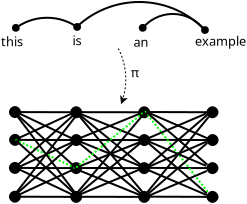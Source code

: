 <?xml version="1.0" encoding="UTF-8"?>
<dia:diagram xmlns:dia="http://www.lysator.liu.se/~alla/dia/">
  <dia:layer name="Background" visible="true" connectable="true" active="true">
    <dia:group>
      <dia:attribute name="meta">
        <dia:composite type="dict"/>
      </dia:attribute>
      <dia:attribute name="matrix"/>
      <dia:object type="Standard - Line" version="0" id="O0">
        <dia:attribute name="obj_pos">
          <dia:point val="7.35,4.425"/>
        </dia:attribute>
        <dia:attribute name="obj_bb">
          <dia:rectangle val="7.279,4.105;10.983,4.756"/>
        </dia:attribute>
        <dia:attribute name="conn_endpoints">
          <dia:point val="7.35,4.425"/>
          <dia:point val="10.912,4.436"/>
        </dia:attribute>
        <dia:attribute name="numcp">
          <dia:int val="1"/>
        </dia:attribute>
        <dia:attribute name="start_arrow">
          <dia:enum val="8"/>
        </dia:attribute>
        <dia:attribute name="start_arrow_length">
          <dia:real val="0.5"/>
        </dia:attribute>
        <dia:attribute name="start_arrow_width">
          <dia:real val="0.5"/>
        </dia:attribute>
        <dia:attribute name="end_arrow">
          <dia:enum val="8"/>
        </dia:attribute>
        <dia:attribute name="end_arrow_length">
          <dia:real val="0.5"/>
        </dia:attribute>
        <dia:attribute name="end_arrow_width">
          <dia:real val="0.5"/>
        </dia:attribute>
      </dia:object>
      <dia:object type="Standard - Line" version="0" id="O1">
        <dia:attribute name="obj_pos">
          <dia:point val="10.763,4.43"/>
        </dia:attribute>
        <dia:attribute name="obj_bb">
          <dia:rectangle val="10.713,4.115;14.383,4.756"/>
        </dia:attribute>
        <dia:attribute name="conn_endpoints">
          <dia:point val="10.763,4.43"/>
          <dia:point val="14.312,4.436"/>
        </dia:attribute>
        <dia:attribute name="numcp">
          <dia:int val="1"/>
        </dia:attribute>
        <dia:attribute name="end_arrow">
          <dia:enum val="8"/>
        </dia:attribute>
        <dia:attribute name="end_arrow_length">
          <dia:real val="0.5"/>
        </dia:attribute>
        <dia:attribute name="end_arrow_width">
          <dia:real val="0.5"/>
        </dia:attribute>
      </dia:object>
      <dia:object type="Standard - Line" version="0" id="O2">
        <dia:attribute name="obj_pos">
          <dia:point val="14.238,4.424"/>
        </dia:attribute>
        <dia:attribute name="obj_bb">
          <dia:rectangle val="14.187,4.115;17.798,4.756"/>
        </dia:attribute>
        <dia:attribute name="conn_endpoints">
          <dia:point val="14.238,4.424"/>
          <dia:point val="17.728,4.436"/>
        </dia:attribute>
        <dia:attribute name="numcp">
          <dia:int val="1"/>
        </dia:attribute>
        <dia:attribute name="end_arrow">
          <dia:enum val="8"/>
        </dia:attribute>
        <dia:attribute name="end_arrow_length">
          <dia:real val="0.5"/>
        </dia:attribute>
        <dia:attribute name="end_arrow_width">
          <dia:real val="0.5"/>
        </dia:attribute>
      </dia:object>
    </dia:group>
    <dia:group>
      <dia:attribute name="meta">
        <dia:composite type="dict"/>
      </dia:attribute>
      <dia:attribute name="matrix"/>
      <dia:object type="Standard - Line" version="0" id="O3">
        <dia:attribute name="obj_pos">
          <dia:point val="7.351,0.194"/>
        </dia:attribute>
        <dia:attribute name="obj_bb">
          <dia:rectangle val="7.28,-0.126;10.984,0.525"/>
        </dia:attribute>
        <dia:attribute name="conn_endpoints">
          <dia:point val="7.351,0.194"/>
          <dia:point val="10.913,0.205"/>
        </dia:attribute>
        <dia:attribute name="numcp">
          <dia:int val="1"/>
        </dia:attribute>
        <dia:attribute name="start_arrow">
          <dia:enum val="8"/>
        </dia:attribute>
        <dia:attribute name="start_arrow_length">
          <dia:real val="0.5"/>
        </dia:attribute>
        <dia:attribute name="start_arrow_width">
          <dia:real val="0.5"/>
        </dia:attribute>
        <dia:attribute name="end_arrow">
          <dia:enum val="8"/>
        </dia:attribute>
        <dia:attribute name="end_arrow_length">
          <dia:real val="0.5"/>
        </dia:attribute>
        <dia:attribute name="end_arrow_width">
          <dia:real val="0.5"/>
        </dia:attribute>
      </dia:object>
      <dia:object type="Standard - Line" version="0" id="O4">
        <dia:attribute name="obj_pos">
          <dia:point val="10.764,0.199"/>
        </dia:attribute>
        <dia:attribute name="obj_bb">
          <dia:rectangle val="10.714,-0.116;14.384,0.526"/>
        </dia:attribute>
        <dia:attribute name="conn_endpoints">
          <dia:point val="10.764,0.199"/>
          <dia:point val="14.313,0.205"/>
        </dia:attribute>
        <dia:attribute name="numcp">
          <dia:int val="1"/>
        </dia:attribute>
        <dia:attribute name="end_arrow">
          <dia:enum val="8"/>
        </dia:attribute>
        <dia:attribute name="end_arrow_length">
          <dia:real val="0.5"/>
        </dia:attribute>
        <dia:attribute name="end_arrow_width">
          <dia:real val="0.5"/>
        </dia:attribute>
      </dia:object>
      <dia:object type="Standard - Line" version="0" id="O5">
        <dia:attribute name="obj_pos">
          <dia:point val="14.238,0.193"/>
        </dia:attribute>
        <dia:attribute name="obj_bb">
          <dia:rectangle val="14.188,-0.116;17.799,0.525"/>
        </dia:attribute>
        <dia:attribute name="conn_endpoints">
          <dia:point val="14.238,0.193"/>
          <dia:point val="17.728,0.205"/>
        </dia:attribute>
        <dia:attribute name="numcp">
          <dia:int val="1"/>
        </dia:attribute>
        <dia:attribute name="end_arrow">
          <dia:enum val="8"/>
        </dia:attribute>
        <dia:attribute name="end_arrow_length">
          <dia:real val="0.5"/>
        </dia:attribute>
        <dia:attribute name="end_arrow_width">
          <dia:real val="0.5"/>
        </dia:attribute>
      </dia:object>
    </dia:group>
    <dia:group>
      <dia:attribute name="meta">
        <dia:composite type="dict"/>
      </dia:attribute>
      <dia:attribute name="matrix"/>
      <dia:object type="Standard - Line" version="0" id="O6">
        <dia:attribute name="obj_pos">
          <dia:point val="7.356,1.584"/>
        </dia:attribute>
        <dia:attribute name="obj_bb">
          <dia:rectangle val="7.285,1.264;10.989,1.915"/>
        </dia:attribute>
        <dia:attribute name="conn_endpoints">
          <dia:point val="7.356,1.584"/>
          <dia:point val="10.918,1.595"/>
        </dia:attribute>
        <dia:attribute name="numcp">
          <dia:int val="1"/>
        </dia:attribute>
        <dia:attribute name="start_arrow">
          <dia:enum val="8"/>
        </dia:attribute>
        <dia:attribute name="start_arrow_length">
          <dia:real val="0.5"/>
        </dia:attribute>
        <dia:attribute name="start_arrow_width">
          <dia:real val="0.5"/>
        </dia:attribute>
        <dia:attribute name="end_arrow">
          <dia:enum val="8"/>
        </dia:attribute>
        <dia:attribute name="end_arrow_length">
          <dia:real val="0.5"/>
        </dia:attribute>
        <dia:attribute name="end_arrow_width">
          <dia:real val="0.5"/>
        </dia:attribute>
      </dia:object>
      <dia:object type="Standard - Line" version="0" id="O7">
        <dia:attribute name="obj_pos">
          <dia:point val="10.769,1.589"/>
        </dia:attribute>
        <dia:attribute name="obj_bb">
          <dia:rectangle val="10.719,1.274;14.389,1.916"/>
        </dia:attribute>
        <dia:attribute name="conn_endpoints">
          <dia:point val="10.769,1.589"/>
          <dia:point val="14.318,1.595"/>
        </dia:attribute>
        <dia:attribute name="numcp">
          <dia:int val="1"/>
        </dia:attribute>
        <dia:attribute name="end_arrow">
          <dia:enum val="8"/>
        </dia:attribute>
        <dia:attribute name="end_arrow_length">
          <dia:real val="0.5"/>
        </dia:attribute>
        <dia:attribute name="end_arrow_width">
          <dia:real val="0.5"/>
        </dia:attribute>
      </dia:object>
      <dia:object type="Standard - Line" version="0" id="O8">
        <dia:attribute name="obj_pos">
          <dia:point val="14.243,1.583"/>
        </dia:attribute>
        <dia:attribute name="obj_bb">
          <dia:rectangle val="14.193,1.274;17.804,1.915"/>
        </dia:attribute>
        <dia:attribute name="conn_endpoints">
          <dia:point val="14.243,1.583"/>
          <dia:point val="17.733,1.595"/>
        </dia:attribute>
        <dia:attribute name="numcp">
          <dia:int val="1"/>
        </dia:attribute>
        <dia:attribute name="end_arrow">
          <dia:enum val="8"/>
        </dia:attribute>
        <dia:attribute name="end_arrow_length">
          <dia:real val="0.5"/>
        </dia:attribute>
        <dia:attribute name="end_arrow_width">
          <dia:real val="0.5"/>
        </dia:attribute>
      </dia:object>
    </dia:group>
    <dia:group>
      <dia:attribute name="meta">
        <dia:composite type="dict"/>
      </dia:attribute>
      <dia:attribute name="matrix"/>
      <dia:object type="Standard - Line" version="0" id="O9">
        <dia:attribute name="obj_pos">
          <dia:point val="7.348,2.987"/>
        </dia:attribute>
        <dia:attribute name="obj_bb">
          <dia:rectangle val="7.277,2.667;10.981,3.318"/>
        </dia:attribute>
        <dia:attribute name="conn_endpoints">
          <dia:point val="7.348,2.987"/>
          <dia:point val="10.911,2.998"/>
        </dia:attribute>
        <dia:attribute name="numcp">
          <dia:int val="1"/>
        </dia:attribute>
        <dia:attribute name="start_arrow">
          <dia:enum val="8"/>
        </dia:attribute>
        <dia:attribute name="start_arrow_length">
          <dia:real val="0.5"/>
        </dia:attribute>
        <dia:attribute name="start_arrow_width">
          <dia:real val="0.5"/>
        </dia:attribute>
        <dia:attribute name="end_arrow">
          <dia:enum val="8"/>
        </dia:attribute>
        <dia:attribute name="end_arrow_length">
          <dia:real val="0.5"/>
        </dia:attribute>
        <dia:attribute name="end_arrow_width">
          <dia:real val="0.5"/>
        </dia:attribute>
      </dia:object>
      <dia:object type="Standard - Line" version="0" id="O10">
        <dia:attribute name="obj_pos">
          <dia:point val="10.761,2.991"/>
        </dia:attribute>
        <dia:attribute name="obj_bb">
          <dia:rectangle val="10.711,2.677;14.381,3.318"/>
        </dia:attribute>
        <dia:attribute name="conn_endpoints">
          <dia:point val="10.761,2.991"/>
          <dia:point val="14.311,2.998"/>
        </dia:attribute>
        <dia:attribute name="numcp">
          <dia:int val="1"/>
        </dia:attribute>
        <dia:attribute name="end_arrow">
          <dia:enum val="8"/>
        </dia:attribute>
        <dia:attribute name="end_arrow_length">
          <dia:real val="0.5"/>
        </dia:attribute>
        <dia:attribute name="end_arrow_width">
          <dia:real val="0.5"/>
        </dia:attribute>
      </dia:object>
      <dia:object type="Standard - Line" version="0" id="O11">
        <dia:attribute name="obj_pos">
          <dia:point val="14.236,2.985"/>
        </dia:attribute>
        <dia:attribute name="obj_bb">
          <dia:rectangle val="14.185,2.676;17.797,3.318"/>
        </dia:attribute>
        <dia:attribute name="conn_endpoints">
          <dia:point val="14.236,2.985"/>
          <dia:point val="17.726,2.998"/>
        </dia:attribute>
        <dia:attribute name="numcp">
          <dia:int val="1"/>
        </dia:attribute>
        <dia:attribute name="end_arrow">
          <dia:enum val="8"/>
        </dia:attribute>
        <dia:attribute name="end_arrow_length">
          <dia:real val="0.5"/>
        </dia:attribute>
        <dia:attribute name="end_arrow_width">
          <dia:real val="0.5"/>
        </dia:attribute>
      </dia:object>
    </dia:group>
    <dia:object type="Standard - Line" version="0" id="O12">
      <dia:attribute name="obj_pos">
        <dia:point val="7.617,4.409"/>
      </dia:attribute>
      <dia:attribute name="obj_bb">
        <dia:rectangle val="7.551,2.918;10.771,4.476"/>
      </dia:attribute>
      <dia:attribute name="conn_endpoints">
        <dia:point val="7.617,4.409"/>
        <dia:point val="10.705,2.984"/>
      </dia:attribute>
      <dia:attribute name="numcp">
        <dia:int val="1"/>
      </dia:attribute>
    </dia:object>
    <dia:object type="Standard - Line" version="0" id="O13">
      <dia:attribute name="obj_pos">
        <dia:point val="7.605,1.577"/>
      </dia:attribute>
      <dia:attribute name="obj_bb">
        <dia:rectangle val="7.539,0.085;10.759,1.643"/>
      </dia:attribute>
      <dia:attribute name="conn_endpoints">
        <dia:point val="7.605,1.577"/>
        <dia:point val="10.693,0.152"/>
      </dia:attribute>
      <dia:attribute name="numcp">
        <dia:int val="1"/>
      </dia:attribute>
    </dia:object>
    <dia:object type="Standard - Line" version="0" id="O14">
      <dia:attribute name="obj_pos">
        <dia:point val="7.626,3.016"/>
      </dia:attribute>
      <dia:attribute name="obj_bb">
        <dia:rectangle val="7.56,1.524;10.78,3.082"/>
      </dia:attribute>
      <dia:attribute name="conn_endpoints">
        <dia:point val="7.626,3.016"/>
        <dia:point val="10.714,1.591"/>
      </dia:attribute>
      <dia:attribute name="numcp">
        <dia:int val="1"/>
      </dia:attribute>
    </dia:object>
    <dia:object type="Standard - Line" version="0" id="O15">
      <dia:attribute name="obj_pos">
        <dia:point val="10.818,1.509"/>
      </dia:attribute>
      <dia:attribute name="obj_bb">
        <dia:rectangle val="10.752,0.139;14.075,1.574"/>
      </dia:attribute>
      <dia:attribute name="conn_endpoints">
        <dia:point val="10.818,1.509"/>
        <dia:point val="14.01,0.204"/>
      </dia:attribute>
      <dia:attribute name="numcp">
        <dia:int val="1"/>
      </dia:attribute>
    </dia:object>
    <dia:object type="Standard - Line" version="0" id="O16">
      <dia:attribute name="obj_pos">
        <dia:point val="10.693,2.959"/>
      </dia:attribute>
      <dia:attribute name="obj_bb">
        <dia:rectangle val="10.627,1.544;14.133,3.024"/>
      </dia:attribute>
      <dia:attribute name="conn_endpoints">
        <dia:point val="10.693,2.959"/>
        <dia:point val="14.068,1.609"/>
      </dia:attribute>
      <dia:attribute name="numcp">
        <dia:int val="1"/>
      </dia:attribute>
    </dia:object>
    <dia:object type="Standard - Line" version="0" id="O17">
      <dia:attribute name="obj_pos">
        <dia:point val="10.742,4.359"/>
      </dia:attribute>
      <dia:attribute name="obj_bb">
        <dia:rectangle val="10.677,2.919;14.095,4.425"/>
      </dia:attribute>
      <dia:attribute name="conn_endpoints">
        <dia:point val="10.742,4.359"/>
        <dia:point val="14.03,2.984"/>
      </dia:attribute>
      <dia:attribute name="numcp">
        <dia:int val="1"/>
      </dia:attribute>
    </dia:object>
    <dia:object type="Standard - Line" version="0" id="O18">
      <dia:attribute name="obj_pos">
        <dia:point val="7.643,2.984"/>
      </dia:attribute>
      <dia:attribute name="obj_bb">
        <dia:rectangle val="7.576,2.918;10.747,4.488"/>
      </dia:attribute>
      <dia:attribute name="conn_endpoints">
        <dia:point val="7.643,2.984"/>
        <dia:point val="10.68,4.422"/>
      </dia:attribute>
      <dia:attribute name="numcp">
        <dia:int val="1"/>
      </dia:attribute>
    </dia:object>
    <dia:object type="Standard - Line" version="0" id="O19">
      <dia:attribute name="obj_pos">
        <dia:point val="7.63,0.177"/>
      </dia:attribute>
      <dia:attribute name="obj_bb">
        <dia:rectangle val="7.564,0.11;10.734,1.681"/>
      </dia:attribute>
      <dia:attribute name="conn_endpoints">
        <dia:point val="7.63,0.177"/>
        <dia:point val="10.668,1.615"/>
      </dia:attribute>
      <dia:attribute name="numcp">
        <dia:int val="1"/>
      </dia:attribute>
    </dia:object>
    <dia:object type="Standard - Line" version="0" id="O20">
      <dia:attribute name="obj_pos">
        <dia:point val="7.627,1.578"/>
      </dia:attribute>
      <dia:attribute name="obj_bb">
        <dia:rectangle val="7.56,1.512;10.731,3.082"/>
      </dia:attribute>
      <dia:attribute name="conn_endpoints">
        <dia:point val="7.627,1.578"/>
        <dia:point val="10.664,3.016"/>
      </dia:attribute>
      <dia:attribute name="numcp">
        <dia:int val="1"/>
      </dia:attribute>
      <dia:attribute name="line_color">
        <dia:color val="#00ff00ff"/>
      </dia:attribute>
      <dia:attribute name="line_style">
        <dia:enum val="4"/>
      </dia:attribute>
    </dia:object>
    <dia:object type="Standard - Line" version="0" id="O21">
      <dia:attribute name="obj_pos">
        <dia:point val="10.698,0.217"/>
      </dia:attribute>
      <dia:attribute name="obj_bb">
        <dia:rectangle val="10.633,0.152;14.133,1.649"/>
      </dia:attribute>
      <dia:attribute name="conn_endpoints">
        <dia:point val="10.698,0.217"/>
        <dia:point val="14.068,1.584"/>
      </dia:attribute>
      <dia:attribute name="numcp">
        <dia:int val="1"/>
      </dia:attribute>
    </dia:object>
    <dia:object type="Standard - Line" version="0" id="O22">
      <dia:attribute name="obj_pos">
        <dia:point val="10.691,3.063"/>
      </dia:attribute>
      <dia:attribute name="obj_bb">
        <dia:rectangle val="10.626,2.998;14.126,4.495"/>
      </dia:attribute>
      <dia:attribute name="conn_endpoints">
        <dia:point val="10.691,3.063"/>
        <dia:point val="14.061,4.43"/>
      </dia:attribute>
      <dia:attribute name="numcp">
        <dia:int val="1"/>
      </dia:attribute>
    </dia:object>
    <dia:object type="Standard - Line" version="0" id="O23">
      <dia:attribute name="obj_pos">
        <dia:point val="10.65,1.589"/>
      </dia:attribute>
      <dia:attribute name="obj_bb">
        <dia:rectangle val="10.585,1.524;14.085,3.022"/>
      </dia:attribute>
      <dia:attribute name="conn_endpoints">
        <dia:point val="10.65,1.589"/>
        <dia:point val="14.02,2.957"/>
      </dia:attribute>
      <dia:attribute name="numcp">
        <dia:int val="1"/>
      </dia:attribute>
    </dia:object>
    <dia:object type="Standard - Line" version="0" id="O24">
      <dia:attribute name="obj_pos">
        <dia:point val="7.643,0.259"/>
      </dia:attribute>
      <dia:attribute name="obj_bb">
        <dia:rectangle val="7.572,0.189;10.763,3.092"/>
      </dia:attribute>
      <dia:attribute name="conn_endpoints">
        <dia:point val="7.643,0.259"/>
        <dia:point val="10.693,3.022"/>
      </dia:attribute>
      <dia:attribute name="numcp">
        <dia:int val="1"/>
      </dia:attribute>
    </dia:object>
    <dia:object type="Standard - Line" version="0" id="O25">
      <dia:attribute name="obj_pos">
        <dia:point val="10.634,0.169"/>
      </dia:attribute>
      <dia:attribute name="obj_bb">
        <dia:rectangle val="10.564,0.098;14.113,3.03"/>
      </dia:attribute>
      <dia:attribute name="conn_endpoints">
        <dia:point val="10.634,0.169"/>
        <dia:point val="14.043,2.959"/>
      </dia:attribute>
      <dia:attribute name="numcp">
        <dia:int val="1"/>
      </dia:attribute>
    </dia:object>
    <dia:object type="Standard - Line" version="0" id="O26">
      <dia:attribute name="obj_pos">
        <dia:point val="7.643,1.607"/>
      </dia:attribute>
      <dia:attribute name="obj_bb">
        <dia:rectangle val="7.572,1.537;10.764,4.44"/>
      </dia:attribute>
      <dia:attribute name="conn_endpoints">
        <dia:point val="7.643,1.607"/>
        <dia:point val="10.693,4.37"/>
      </dia:attribute>
      <dia:attribute name="numcp">
        <dia:int val="1"/>
      </dia:attribute>
    </dia:object>
    <dia:object type="Standard - Line" version="0" id="O27">
      <dia:attribute name="obj_pos">
        <dia:point val="10.643,1.609"/>
      </dia:attribute>
      <dia:attribute name="obj_bb">
        <dia:rectangle val="10.572,1.539;14.179,4.517"/>
      </dia:attribute>
      <dia:attribute name="conn_endpoints">
        <dia:point val="10.643,1.609"/>
        <dia:point val="14.109,4.447"/>
      </dia:attribute>
      <dia:attribute name="numcp">
        <dia:int val="1"/>
      </dia:attribute>
    </dia:object>
    <dia:object type="Standard - Line" version="0" id="O28">
      <dia:attribute name="obj_pos">
        <dia:point val="7.63,0.284"/>
      </dia:attribute>
      <dia:attribute name="obj_bb">
        <dia:rectangle val="7.56,0.214;10.838,4.517"/>
      </dia:attribute>
      <dia:attribute name="conn_endpoints">
        <dia:point val="7.63,0.284"/>
        <dia:point val="10.768,4.447"/>
      </dia:attribute>
      <dia:attribute name="numcp">
        <dia:int val="1"/>
      </dia:attribute>
    </dia:object>
    <dia:object type="Standard - Line" version="0" id="O29">
      <dia:attribute name="obj_pos">
        <dia:point val="10.659,0.206"/>
      </dia:attribute>
      <dia:attribute name="obj_bb">
        <dia:rectangle val="10.588,0.135;14.225,4.48"/>
      </dia:attribute>
      <dia:attribute name="conn_endpoints">
        <dia:point val="10.659,0.206"/>
        <dia:point val="14.155,4.409"/>
      </dia:attribute>
      <dia:attribute name="numcp">
        <dia:int val="1"/>
      </dia:attribute>
    </dia:object>
    <dia:object type="Standard - Line" version="0" id="O30">
      <dia:attribute name="obj_pos">
        <dia:point val="14.105,0.157"/>
      </dia:attribute>
      <dia:attribute name="obj_bb">
        <dia:rectangle val="14.035,0.087;17.366,4.329"/>
      </dia:attribute>
      <dia:attribute name="conn_endpoints">
        <dia:point val="14.105,0.157"/>
        <dia:point val="17.296,4.259"/>
      </dia:attribute>
      <dia:attribute name="numcp">
        <dia:int val="1"/>
      </dia:attribute>
      <dia:attribute name="line_color">
        <dia:color val="#00ff00ff"/>
      </dia:attribute>
      <dia:attribute name="line_style">
        <dia:enum val="4"/>
      </dia:attribute>
    </dia:object>
    <dia:object type="Standard - Line" version="0" id="O31">
      <dia:attribute name="obj_pos">
        <dia:point val="7.612,4.347"/>
      </dia:attribute>
      <dia:attribute name="obj_bb">
        <dia:rectangle val="7.542,1.576;10.704,4.417"/>
      </dia:attribute>
      <dia:attribute name="conn_endpoints">
        <dia:point val="7.612,4.347"/>
        <dia:point val="10.634,1.647"/>
      </dia:attribute>
      <dia:attribute name="numcp">
        <dia:int val="1"/>
      </dia:attribute>
    </dia:object>
    <dia:object type="Standard - Line" version="0" id="O32">
      <dia:attribute name="obj_pos">
        <dia:point val="7.704,2.869"/>
      </dia:attribute>
      <dia:attribute name="obj_bb">
        <dia:rectangle val="7.634,0.098;10.796,2.939"/>
      </dia:attribute>
      <dia:attribute name="conn_endpoints">
        <dia:point val="7.704,2.869"/>
        <dia:point val="10.725,0.169"/>
      </dia:attribute>
      <dia:attribute name="numcp">
        <dia:int val="1"/>
      </dia:attribute>
    </dia:object>
    <dia:object type="Standard - Line" version="0" id="O33">
      <dia:attribute name="obj_pos">
        <dia:point val="10.688,4.357"/>
      </dia:attribute>
      <dia:attribute name="obj_bb">
        <dia:rectangle val="10.618,1.551;14.095,4.428"/>
      </dia:attribute>
      <dia:attribute name="conn_endpoints">
        <dia:point val="10.688,4.357"/>
        <dia:point val="14.025,1.622"/>
      </dia:attribute>
      <dia:attribute name="numcp">
        <dia:int val="1"/>
      </dia:attribute>
    </dia:object>
    <dia:object type="Standard - Line" version="0" id="O34">
      <dia:attribute name="obj_pos">
        <dia:point val="10.667,2.966"/>
      </dia:attribute>
      <dia:attribute name="obj_bb">
        <dia:rectangle val="10.596,0.16;14.074,3.037"/>
      </dia:attribute>
      <dia:attribute name="conn_endpoints">
        <dia:point val="10.667,2.966"/>
        <dia:point val="14.004,0.231"/>
      </dia:attribute>
      <dia:attribute name="numcp">
        <dia:int val="1"/>
      </dia:attribute>
      <dia:attribute name="line_color">
        <dia:color val="#00ff00ff"/>
      </dia:attribute>
      <dia:attribute name="line_style">
        <dia:enum val="4"/>
      </dia:attribute>
    </dia:object>
    <dia:object type="Standard - Line" version="0" id="O35">
      <dia:attribute name="obj_pos">
        <dia:point val="14.075,4.443"/>
      </dia:attribute>
      <dia:attribute name="obj_bb">
        <dia:rectangle val="14.005,1.664;17.292,4.513"/>
      </dia:attribute>
      <dia:attribute name="conn_endpoints">
        <dia:point val="14.075,4.443"/>
        <dia:point val="17.221,1.734"/>
      </dia:attribute>
      <dia:attribute name="numcp">
        <dia:int val="1"/>
      </dia:attribute>
    </dia:object>
    <dia:object type="Standard - Line" version="0" id="O36">
      <dia:attribute name="obj_pos">
        <dia:point val="14.075,3.039"/>
      </dia:attribute>
      <dia:attribute name="obj_bb">
        <dia:rectangle val="14.005,0.26;17.292,3.11"/>
      </dia:attribute>
      <dia:attribute name="conn_endpoints">
        <dia:point val="14.075,3.039"/>
        <dia:point val="17.221,0.331"/>
      </dia:attribute>
      <dia:attribute name="numcp">
        <dia:int val="1"/>
      </dia:attribute>
    </dia:object>
    <dia:object type="Standard - Line" version="0" id="O37">
      <dia:attribute name="obj_pos">
        <dia:point val="7.609,4.297"/>
      </dia:attribute>
      <dia:attribute name="obj_bb">
        <dia:rectangle val="7.538,0.164;10.841,4.367"/>
      </dia:attribute>
      <dia:attribute name="conn_endpoints">
        <dia:point val="7.609,4.297"/>
        <dia:point val="10.771,0.234"/>
      </dia:attribute>
      <dia:attribute name="numcp">
        <dia:int val="1"/>
      </dia:attribute>
    </dia:object>
    <dia:object type="Standard - Line" version="0" id="O38">
      <dia:attribute name="obj_pos">
        <dia:point val="10.65,4.306"/>
      </dia:attribute>
      <dia:attribute name="obj_bb">
        <dia:rectangle val="10.579,0.139;14.179,4.376"/>
      </dia:attribute>
      <dia:attribute name="conn_endpoints">
        <dia:point val="10.65,4.306"/>
        <dia:point val="14.109,0.209"/>
      </dia:attribute>
      <dia:attribute name="numcp">
        <dia:int val="1"/>
      </dia:attribute>
    </dia:object>
    <dia:object type="Standard - Line" version="0" id="O39">
      <dia:attribute name="obj_pos">
        <dia:point val="14.034,4.432"/>
      </dia:attribute>
      <dia:attribute name="obj_bb">
        <dia:rectangle val="13.963,0.351;17.366,4.502"/>
      </dia:attribute>
      <dia:attribute name="conn_endpoints">
        <dia:point val="14.034,4.432"/>
        <dia:point val="17.296,0.422"/>
      </dia:attribute>
      <dia:attribute name="numcp">
        <dia:int val="1"/>
      </dia:attribute>
    </dia:object>
    <dia:object type="Standard - Line" version="0" id="O40">
      <dia:attribute name="obj_pos">
        <dia:point val="14.184,0.209"/>
      </dia:attribute>
      <dia:attribute name="obj_bb">
        <dia:rectangle val="14.113,0.139;17.296,2.901"/>
      </dia:attribute>
      <dia:attribute name="conn_endpoints">
        <dia:point val="14.184,0.209"/>
        <dia:point val="17.225,2.831"/>
      </dia:attribute>
      <dia:attribute name="numcp">
        <dia:int val="1"/>
      </dia:attribute>
    </dia:object>
    <dia:object type="Standard - Line" version="0" id="O41">
      <dia:attribute name="obj_pos">
        <dia:point val="14.15,1.643"/>
      </dia:attribute>
      <dia:attribute name="obj_bb">
        <dia:rectangle val="14.08,1.573;17.262,4.336"/>
      </dia:attribute>
      <dia:attribute name="conn_endpoints">
        <dia:point val="14.15,1.643"/>
        <dia:point val="17.192,4.265"/>
      </dia:attribute>
      <dia:attribute name="numcp">
        <dia:int val="1"/>
      </dia:attribute>
    </dia:object>
    <dia:object type="Standard - Line" version="0" id="O42">
      <dia:attribute name="obj_pos">
        <dia:point val="14.171,0.184"/>
      </dia:attribute>
      <dia:attribute name="obj_bb">
        <dia:rectangle val="14.105,0.118;17.316,1.585"/>
      </dia:attribute>
      <dia:attribute name="conn_endpoints">
        <dia:point val="14.171,0.184"/>
        <dia:point val="17.25,1.519"/>
      </dia:attribute>
      <dia:attribute name="numcp">
        <dia:int val="1"/>
      </dia:attribute>
    </dia:object>
    <dia:object type="Standard - Line" version="0" id="O43">
      <dia:attribute name="obj_pos">
        <dia:point val="14.146,3.047"/>
      </dia:attribute>
      <dia:attribute name="obj_bb">
        <dia:rectangle val="14.081,2.981;17.254,4.412"/>
      </dia:attribute>
      <dia:attribute name="conn_endpoints">
        <dia:point val="14.146,3.047"/>
        <dia:point val="17.188,4.346"/>
      </dia:attribute>
      <dia:attribute name="numcp">
        <dia:int val="1"/>
      </dia:attribute>
    </dia:object>
    <dia:object type="Standard - Line" version="0" id="O44">
      <dia:attribute name="obj_pos">
        <dia:point val="14.121,1.597"/>
      </dia:attribute>
      <dia:attribute name="obj_bb">
        <dia:rectangle val="14.056,1.531;17.225,2.951"/>
      </dia:attribute>
      <dia:attribute name="conn_endpoints">
        <dia:point val="14.121,1.597"/>
        <dia:point val="17.16,2.885"/>
      </dia:attribute>
      <dia:attribute name="numcp">
        <dia:int val="1"/>
      </dia:attribute>
    </dia:object>
    <dia:object type="Standard - Line" version="0" id="O45">
      <dia:attribute name="obj_pos">
        <dia:point val="14.071,1.584"/>
      </dia:attribute>
      <dia:attribute name="obj_bb">
        <dia:rectangle val="14.005,0.198;17.236,1.65"/>
      </dia:attribute>
      <dia:attribute name="conn_endpoints">
        <dia:point val="14.071,1.584"/>
        <dia:point val="17.17,0.263"/>
      </dia:attribute>
      <dia:attribute name="numcp">
        <dia:int val="1"/>
      </dia:attribute>
    </dia:object>
    <dia:object type="Standard - Line" version="0" id="O46">
      <dia:attribute name="obj_pos">
        <dia:point val="14.095,4.459"/>
      </dia:attribute>
      <dia:attribute name="obj_bb">
        <dia:rectangle val="14.03,3.073;17.26,4.525"/>
      </dia:attribute>
      <dia:attribute name="conn_endpoints">
        <dia:point val="14.095,4.459"/>
        <dia:point val="17.195,3.139"/>
      </dia:attribute>
      <dia:attribute name="numcp">
        <dia:int val="1"/>
      </dia:attribute>
    </dia:object>
    <dia:object type="Standard - Line" version="0" id="O47">
      <dia:attribute name="obj_pos">
        <dia:point val="14.184,2.972"/>
      </dia:attribute>
      <dia:attribute name="obj_bb">
        <dia:rectangle val="14.118,1.599;17.257,3.038"/>
      </dia:attribute>
      <dia:attribute name="conn_endpoints">
        <dia:point val="14.184,2.972"/>
        <dia:point val="17.191,1.665"/>
      </dia:attribute>
      <dia:attribute name="numcp">
        <dia:int val="1"/>
      </dia:attribute>
    </dia:object>
    <dia:group>
      <dia:attribute name="meta">
        <dia:composite type="dict"/>
      </dia:attribute>
      <dia:attribute name="matrix"/>
      <dia:object type="Standard - Text" version="1" id="O48">
        <dia:attribute name="obj_pos">
          <dia:point val="6.903,-3.096"/>
        </dia:attribute>
        <dia:attribute name="obj_bb">
          <dia:rectangle val="6.903,-3.691;8.068,-2.946"/>
        </dia:attribute>
        <dia:attribute name="text">
          <dia:composite type="text">
            <dia:attribute name="string">
              <dia:string>#this#</dia:string>
            </dia:attribute>
            <dia:attribute name="font">
              <dia:font family="sans" style="0" name="Helvetica"/>
            </dia:attribute>
            <dia:attribute name="height">
              <dia:real val="0.8"/>
            </dia:attribute>
            <dia:attribute name="pos">
              <dia:point val="6.903,-3.096"/>
            </dia:attribute>
            <dia:attribute name="color">
              <dia:color val="#000000ff"/>
            </dia:attribute>
            <dia:attribute name="alignment">
              <dia:enum val="0"/>
            </dia:attribute>
          </dia:composite>
        </dia:attribute>
        <dia:attribute name="valign">
          <dia:enum val="3"/>
        </dia:attribute>
      </dia:object>
      <dia:object type="Standard - Text" version="1" id="O49">
        <dia:attribute name="obj_pos">
          <dia:point val="10.477,-3.145"/>
        </dia:attribute>
        <dia:attribute name="obj_bb">
          <dia:rectangle val="10.477,-3.74;10.987,-2.995"/>
        </dia:attribute>
        <dia:attribute name="text">
          <dia:composite type="text">
            <dia:attribute name="string">
              <dia:string>#is#</dia:string>
            </dia:attribute>
            <dia:attribute name="font">
              <dia:font family="sans" style="0" name="Helvetica"/>
            </dia:attribute>
            <dia:attribute name="height">
              <dia:real val="0.8"/>
            </dia:attribute>
            <dia:attribute name="pos">
              <dia:point val="10.477,-3.145"/>
            </dia:attribute>
            <dia:attribute name="color">
              <dia:color val="#000000ff"/>
            </dia:attribute>
            <dia:attribute name="alignment">
              <dia:enum val="0"/>
            </dia:attribute>
          </dia:composite>
        </dia:attribute>
        <dia:attribute name="valign">
          <dia:enum val="3"/>
        </dia:attribute>
      </dia:object>
      <dia:object type="Standard - Text" version="1" id="O50">
        <dia:attribute name="obj_pos">
          <dia:point val="13.528,-3.071"/>
        </dia:attribute>
        <dia:attribute name="obj_bb">
          <dia:rectangle val="13.528,-3.666;14.325,-2.921"/>
        </dia:attribute>
        <dia:attribute name="text">
          <dia:composite type="text">
            <dia:attribute name="string">
              <dia:string>#an#</dia:string>
            </dia:attribute>
            <dia:attribute name="font">
              <dia:font family="sans" style="0" name="Helvetica"/>
            </dia:attribute>
            <dia:attribute name="height">
              <dia:real val="0.8"/>
            </dia:attribute>
            <dia:attribute name="pos">
              <dia:point val="13.528,-3.071"/>
            </dia:attribute>
            <dia:attribute name="color">
              <dia:color val="#000000ff"/>
            </dia:attribute>
            <dia:attribute name="alignment">
              <dia:enum val="0"/>
            </dia:attribute>
          </dia:composite>
        </dia:attribute>
        <dia:attribute name="valign">
          <dia:enum val="3"/>
        </dia:attribute>
      </dia:object>
      <dia:object type="Standard - Text" version="1" id="O51">
        <dia:attribute name="obj_pos">
          <dia:point val="16.603,-3.121"/>
        </dia:attribute>
        <dia:attribute name="obj_bb">
          <dia:rectangle val="16.603,-3.716;19.363,-2.971"/>
        </dia:attribute>
        <dia:attribute name="text">
          <dia:composite type="text">
            <dia:attribute name="string">
              <dia:string>#example#</dia:string>
            </dia:attribute>
            <dia:attribute name="font">
              <dia:font family="sans" style="0" name="Helvetica"/>
            </dia:attribute>
            <dia:attribute name="height">
              <dia:real val="0.8"/>
            </dia:attribute>
            <dia:attribute name="pos">
              <dia:point val="16.603,-3.121"/>
            </dia:attribute>
            <dia:attribute name="color">
              <dia:color val="#000000ff"/>
            </dia:attribute>
            <dia:attribute name="alignment">
              <dia:enum val="0"/>
            </dia:attribute>
          </dia:composite>
        </dia:attribute>
        <dia:attribute name="valign">
          <dia:enum val="3"/>
        </dia:attribute>
      </dia:object>
      <dia:object type="Standard - Arc" version="0" id="O52">
        <dia:attribute name="obj_pos">
          <dia:point val="7.528,-3.921"/>
        </dia:attribute>
        <dia:attribute name="obj_bb">
          <dia:rectangle val="7.473,-4.57;10.883,-3.845"/>
        </dia:attribute>
        <dia:attribute name="conn_endpoints">
          <dia:point val="7.528,-3.921"/>
          <dia:point val="10.827,-3.97"/>
        </dia:attribute>
        <dia:attribute name="curve_distance">
          <dia:real val="-0.575"/>
        </dia:attribute>
        <dia:attribute name="start_arrow">
          <dia:enum val="8"/>
        </dia:attribute>
        <dia:attribute name="start_arrow_length">
          <dia:real val="0.3"/>
        </dia:attribute>
        <dia:attribute name="start_arrow_width">
          <dia:real val="0.3"/>
        </dia:attribute>
        <dia:attribute name="end_arrow">
          <dia:enum val="8"/>
        </dia:attribute>
        <dia:attribute name="end_arrow_length">
          <dia:real val="0.3"/>
        </dia:attribute>
        <dia:attribute name="end_arrow_width">
          <dia:real val="0.3"/>
        </dia:attribute>
      </dia:object>
      <dia:object type="Standard - Arc" version="0" id="O53">
        <dia:attribute name="obj_pos">
          <dia:point val="13.902,-3.895"/>
        </dia:attribute>
        <dia:attribute name="obj_bb">
          <dia:rectangle val="13.81,-4.761;17.127,-3.837"/>
        </dia:attribute>
        <dia:attribute name="conn_endpoints">
          <dia:point val="13.902,-3.895"/>
          <dia:point val="17.077,-3.895"/>
        </dia:attribute>
        <dia:attribute name="curve_distance">
          <dia:real val="-0.816"/>
        </dia:attribute>
        <dia:attribute name="start_arrow">
          <dia:enum val="8"/>
        </dia:attribute>
        <dia:attribute name="start_arrow_length">
          <dia:real val="0.3"/>
        </dia:attribute>
        <dia:attribute name="start_arrow_width">
          <dia:real val="0.3"/>
        </dia:attribute>
      </dia:object>
      <dia:object type="Standard - Arc" version="0" id="O54">
        <dia:attribute name="obj_pos">
          <dia:point val="10.752,-4.12"/>
        </dia:attribute>
        <dia:attribute name="obj_bb">
          <dia:rectangle val="10.699,-5.358;17.266,-3.742"/>
        </dia:attribute>
        <dia:attribute name="conn_endpoints">
          <dia:point val="10.752,-4.12"/>
          <dia:point val="17.202,-3.795"/>
        </dia:attribute>
        <dia:attribute name="curve_distance">
          <dia:real val="-1.347"/>
        </dia:attribute>
        <dia:attribute name="end_arrow">
          <dia:enum val="8"/>
        </dia:attribute>
        <dia:attribute name="end_arrow_length">
          <dia:real val="0.3"/>
        </dia:attribute>
        <dia:attribute name="end_arrow_width">
          <dia:real val="0.3"/>
        </dia:attribute>
      </dia:object>
    </dia:group>
    <dia:object type="Standard - Arc" version="0" id="O55">
      <dia:attribute name="obj_pos">
        <dia:point val="12.769,-2.982"/>
      </dia:attribute>
      <dia:attribute name="obj_bb">
        <dia:rectangle val="12.743,-3.008;13.247,-0.173"/>
      </dia:attribute>
      <dia:attribute name="conn_endpoints">
        <dia:point val="12.769,-2.982"/>
        <dia:point val="12.903,-0.199"/>
      </dia:attribute>
      <dia:attribute name="curve_distance">
        <dia:real val="-0.303"/>
      </dia:attribute>
      <dia:attribute name="line_width">
        <dia:real val="0.05"/>
      </dia:attribute>
      <dia:attribute name="line_style">
        <dia:enum val="4"/>
      </dia:attribute>
      <dia:attribute name="end_arrow">
        <dia:enum val="22"/>
      </dia:attribute>
      <dia:attribute name="end_arrow_length">
        <dia:real val="0.3"/>
      </dia:attribute>
      <dia:attribute name="end_arrow_width">
        <dia:real val="0.3"/>
      </dia:attribute>
    </dia:object>
    <dia:object type="Standard - Text" version="1" id="O56">
      <dia:attribute name="obj_pos">
        <dia:point val="13.39,-1.549"/>
      </dia:attribute>
      <dia:attribute name="obj_bb">
        <dia:rectangle val="13.39,-2.144;13.775,-1.399"/>
      </dia:attribute>
      <dia:attribute name="text">
        <dia:composite type="text">
          <dia:attribute name="string">
            <dia:string>#π#</dia:string>
          </dia:attribute>
          <dia:attribute name="font">
            <dia:font family="sans" style="0" name="Helvetica"/>
          </dia:attribute>
          <dia:attribute name="height">
            <dia:real val="0.8"/>
          </dia:attribute>
          <dia:attribute name="pos">
            <dia:point val="13.39,-1.549"/>
          </dia:attribute>
          <dia:attribute name="color">
            <dia:color val="#000000ff"/>
          </dia:attribute>
          <dia:attribute name="alignment">
            <dia:enum val="0"/>
          </dia:attribute>
        </dia:composite>
      </dia:attribute>
      <dia:attribute name="valign">
        <dia:enum val="3"/>
      </dia:attribute>
    </dia:object>
  </dia:layer>
</dia:diagram>
